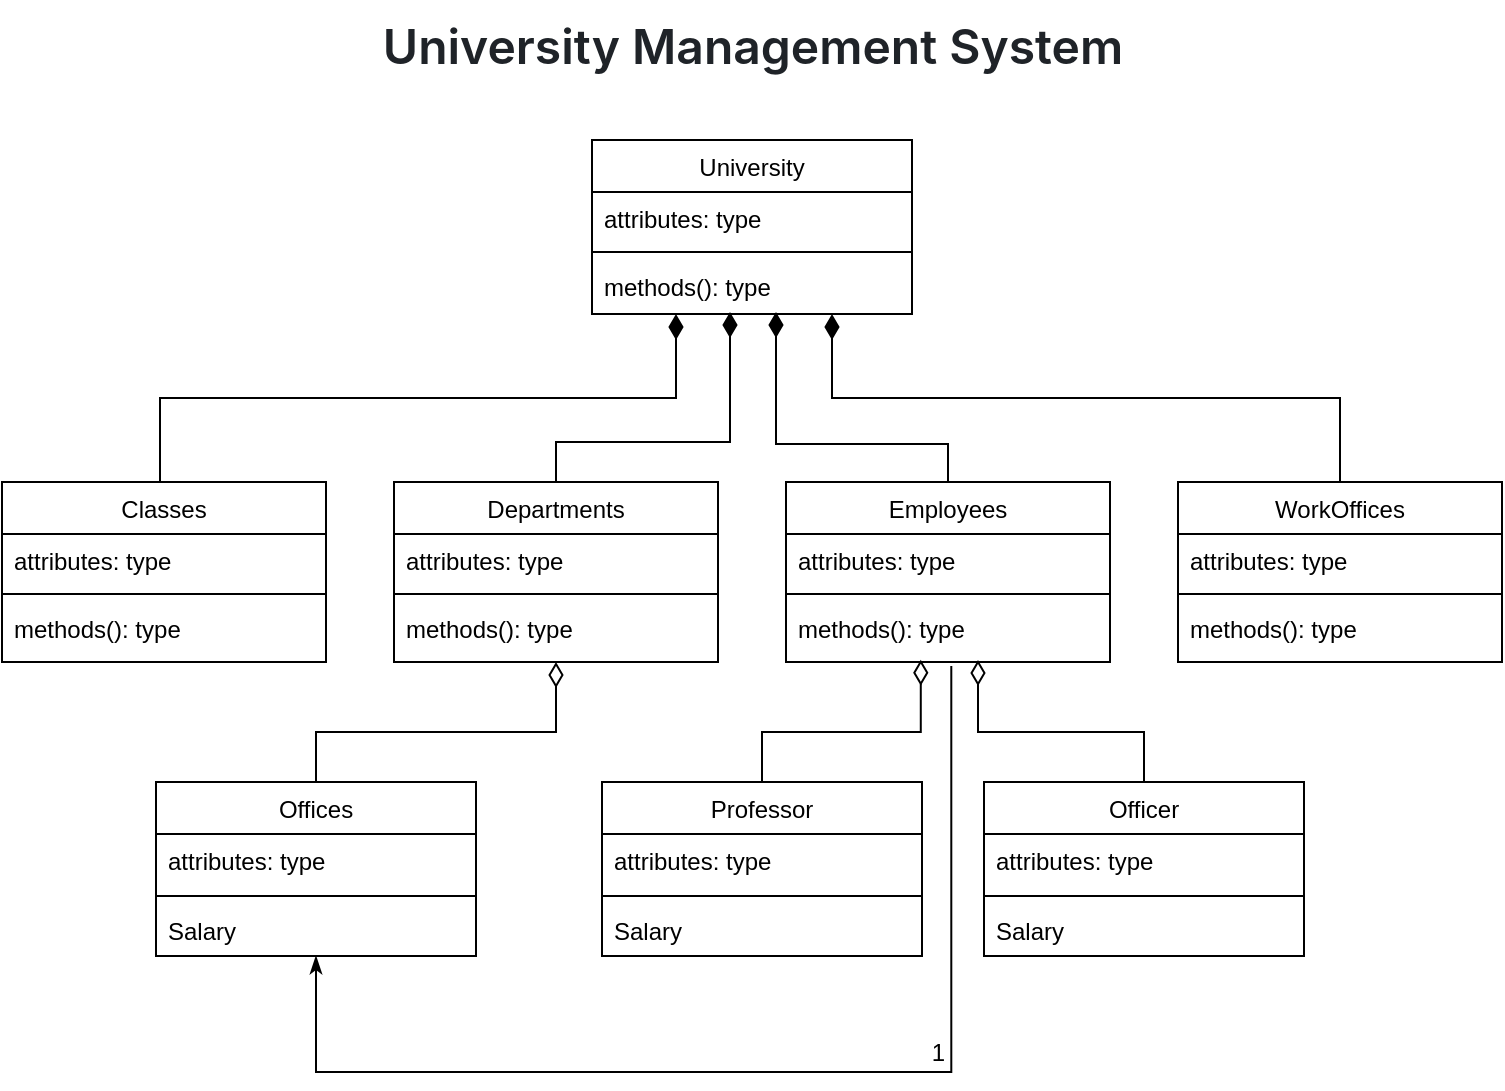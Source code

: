 <mxfile version="21.6.5" type="device">
  <diagram id="C5RBs43oDa-KdzZeNtuy" name="Page-1">
    <mxGraphModel dx="1912" dy="1061" grid="0" gridSize="6" guides="1" tooltips="1" connect="1" arrows="1" fold="1" page="1" pageScale="1" pageWidth="827" pageHeight="1169" math="0" shadow="0">
      <root>
        <mxCell id="WIyWlLk6GJQsqaUBKTNV-0" />
        <mxCell id="WIyWlLk6GJQsqaUBKTNV-1" parent="WIyWlLk6GJQsqaUBKTNV-0" />
        <mxCell id="zkfFHV4jXpPFQw0GAbJ--6" value="Departments" style="swimlane;fontStyle=0;align=center;verticalAlign=top;childLayout=stackLayout;horizontal=1;startSize=26;horizontalStack=0;resizeParent=1;resizeLast=0;collapsible=1;marginBottom=0;rounded=0;shadow=0;strokeWidth=1;" parent="WIyWlLk6GJQsqaUBKTNV-1" vertex="1">
          <mxGeometry x="235" y="275" width="162" height="90" as="geometry">
            <mxRectangle x="130" y="380" width="160" height="26" as="alternateBounds" />
          </mxGeometry>
        </mxCell>
        <mxCell id="zkfFHV4jXpPFQw0GAbJ--7" value="attributes: type" style="text;align=left;verticalAlign=top;spacingLeft=4;spacingRight=4;overflow=hidden;rotatable=0;points=[[0,0.5],[1,0.5]];portConstraint=eastwest;" parent="zkfFHV4jXpPFQw0GAbJ--6" vertex="1">
          <mxGeometry y="26" width="162" height="26" as="geometry" />
        </mxCell>
        <mxCell id="zkfFHV4jXpPFQw0GAbJ--9" value="" style="line;html=1;strokeWidth=1;align=left;verticalAlign=middle;spacingTop=-1;spacingLeft=3;spacingRight=3;rotatable=0;labelPosition=right;points=[];portConstraint=eastwest;" parent="zkfFHV4jXpPFQw0GAbJ--6" vertex="1">
          <mxGeometry y="52" width="162" height="8" as="geometry" />
        </mxCell>
        <mxCell id="yAeru2RYCnGaD4-Axer7-4" value="methods(): type" style="text;align=left;verticalAlign=top;spacingLeft=4;spacingRight=4;overflow=hidden;rotatable=0;points=[[0,0.5],[1,0.5]];portConstraint=eastwest;" vertex="1" parent="zkfFHV4jXpPFQw0GAbJ--6">
          <mxGeometry y="60" width="162" height="26" as="geometry" />
        </mxCell>
        <mxCell id="zkfFHV4jXpPFQw0GAbJ--12" value="" style="endArrow=diamondThin;endSize=10;endFill=1;shadow=0;strokeWidth=1;rounded=0;edgeStyle=elbowEdgeStyle;elbow=vertical;" parent="WIyWlLk6GJQsqaUBKTNV-1" edge="1">
          <mxGeometry width="160" relative="1" as="geometry">
            <mxPoint x="118" y="275" as="sourcePoint" />
            <mxPoint x="376" y="191" as="targetPoint" />
            <Array as="points" />
          </mxGeometry>
        </mxCell>
        <mxCell id="zkfFHV4jXpPFQw0GAbJ--13" value="Professor" style="swimlane;fontStyle=0;align=center;verticalAlign=top;childLayout=stackLayout;horizontal=1;startSize=26;horizontalStack=0;resizeParent=1;resizeLast=0;collapsible=1;marginBottom=0;rounded=0;shadow=0;strokeWidth=1;" parent="WIyWlLk6GJQsqaUBKTNV-1" vertex="1">
          <mxGeometry x="339" y="425" width="160" height="87" as="geometry">
            <mxRectangle x="340" y="380" width="170" height="26" as="alternateBounds" />
          </mxGeometry>
        </mxCell>
        <mxCell id="zkfFHV4jXpPFQw0GAbJ--1" value="attributes: type" style="text;align=left;verticalAlign=top;spacingLeft=4;spacingRight=4;overflow=hidden;rotatable=0;points=[[0,0.5],[1,0.5]];portConstraint=eastwest;" parent="zkfFHV4jXpPFQw0GAbJ--13" vertex="1">
          <mxGeometry y="26" width="160" height="27" as="geometry" />
        </mxCell>
        <mxCell id="zkfFHV4jXpPFQw0GAbJ--15" value="" style="line;html=1;strokeWidth=1;align=left;verticalAlign=middle;spacingTop=-1;spacingLeft=3;spacingRight=3;rotatable=0;labelPosition=right;points=[];portConstraint=eastwest;" parent="zkfFHV4jXpPFQw0GAbJ--13" vertex="1">
          <mxGeometry y="53" width="160" height="8" as="geometry" />
        </mxCell>
        <mxCell id="zkfFHV4jXpPFQw0GAbJ--14" value="Salary" style="text;align=left;verticalAlign=top;spacingLeft=4;spacingRight=4;overflow=hidden;rotatable=0;points=[[0,0.5],[1,0.5]];portConstraint=eastwest;" parent="zkfFHV4jXpPFQw0GAbJ--13" vertex="1">
          <mxGeometry y="61" width="160" height="26" as="geometry" />
        </mxCell>
        <mxCell id="zkfFHV4jXpPFQw0GAbJ--16" value="" style="endArrow=diamondThin;endSize=10;endFill=0;shadow=0;strokeWidth=1;rounded=0;edgeStyle=elbowEdgeStyle;elbow=vertical;exitX=0.5;exitY=0;exitDx=0;exitDy=0;entryX=0.416;entryY=1.11;entryDx=0;entryDy=0;entryPerimeter=0;" parent="WIyWlLk6GJQsqaUBKTNV-1" source="zkfFHV4jXpPFQw0GAbJ--13" target="yAeru2RYCnGaD4-Axer7-24" edge="1">
          <mxGeometry width="160" relative="1" as="geometry">
            <mxPoint x="-25" y="607" as="sourcePoint" />
            <mxPoint x="493" y="366" as="targetPoint" />
            <Array as="points">
              <mxPoint x="454" y="400" />
            </Array>
          </mxGeometry>
        </mxCell>
        <mxCell id="yAeru2RYCnGaD4-Axer7-0" value="&lt;h1 style=&quot;box-sizing: border-box; margin-right: 0px; margin-bottom: 16px; margin-left: 0px; font-weight: var(--base-text-weight-semibold, 600); line-height: 1.25; padding-bottom: 0.3em; border-bottom: 1px solid var(--borderColor-muted, var(--color-border-muted)); color: rgb(31, 35, 40); font-family: -apple-system, BlinkMacSystemFont, &amp;quot;Segoe UI&amp;quot;, &amp;quot;Noto Sans&amp;quot;, Helvetica, Arial, sans-serif, &amp;quot;Apple Color Emoji&amp;quot;, &amp;quot;Segoe UI Emoji&amp;quot;; text-align: start; background-color: rgb(255, 255, 255); margin-top: 0px !important;&quot; dir=&quot;auto&quot; tabindex=&quot;-1&quot;&gt;University Management System&lt;/h1&gt;&lt;ul style=&quot;box-sizing: border-box; padding-left: 2em; margin-top: 0px; margin-bottom: 16px; color: rgb(31, 35, 40); font-family: -apple-system, BlinkMacSystemFont, &amp;quot;Segoe UI&amp;quot;, &amp;quot;Noto Sans&amp;quot;, Helvetica, Arial, sans-serif, &amp;quot;Apple Color Emoji&amp;quot;, &amp;quot;Segoe UI Emoji&amp;quot;; font-size: 16px; text-align: start; background-color: rgb(255, 255, 255);&quot; dir=&quot;auto&quot;&gt;&lt;/ul&gt;" style="text;html=1;align=center;verticalAlign=middle;resizable=0;points=[];autosize=1;strokeColor=none;fillColor=none;" vertex="1" parent="WIyWlLk6GJQsqaUBKTNV-1">
          <mxGeometry x="229" y="34" width="370" height="70" as="geometry" />
        </mxCell>
        <mxCell id="yAeru2RYCnGaD4-Axer7-5" value="University" style="swimlane;fontStyle=0;align=center;verticalAlign=top;childLayout=stackLayout;horizontal=1;startSize=26;horizontalStack=0;resizeParent=1;resizeLast=0;collapsible=1;marginBottom=0;rounded=0;shadow=0;strokeWidth=1;" vertex="1" parent="WIyWlLk6GJQsqaUBKTNV-1">
          <mxGeometry x="334" y="104" width="160" height="87" as="geometry">
            <mxRectangle x="130" y="380" width="160" height="26" as="alternateBounds" />
          </mxGeometry>
        </mxCell>
        <mxCell id="yAeru2RYCnGaD4-Axer7-6" value="attributes: type" style="text;align=left;verticalAlign=top;spacingLeft=4;spacingRight=4;overflow=hidden;rotatable=0;points=[[0,0.5],[1,0.5]];portConstraint=eastwest;" vertex="1" parent="yAeru2RYCnGaD4-Axer7-5">
          <mxGeometry y="26" width="160" height="26" as="geometry" />
        </mxCell>
        <mxCell id="yAeru2RYCnGaD4-Axer7-7" value="" style="line;html=1;strokeWidth=1;align=left;verticalAlign=middle;spacingTop=-1;spacingLeft=3;spacingRight=3;rotatable=0;labelPosition=right;points=[];portConstraint=eastwest;" vertex="1" parent="yAeru2RYCnGaD4-Axer7-5">
          <mxGeometry y="52" width="160" height="8" as="geometry" />
        </mxCell>
        <mxCell id="yAeru2RYCnGaD4-Axer7-8" value="methods(): type" style="text;align=left;verticalAlign=top;spacingLeft=4;spacingRight=4;overflow=hidden;rotatable=0;points=[[0,0.5],[1,0.5]];portConstraint=eastwest;" vertex="1" parent="yAeru2RYCnGaD4-Axer7-5">
          <mxGeometry y="60" width="160" height="26" as="geometry" />
        </mxCell>
        <mxCell id="yAeru2RYCnGaD4-Axer7-9" value="Classes" style="swimlane;fontStyle=0;align=center;verticalAlign=top;childLayout=stackLayout;horizontal=1;startSize=26;horizontalStack=0;resizeParent=1;resizeLast=0;collapsible=1;marginBottom=0;rounded=0;shadow=0;strokeWidth=1;" vertex="1" parent="WIyWlLk6GJQsqaUBKTNV-1">
          <mxGeometry x="39" y="275" width="162" height="90" as="geometry">
            <mxRectangle x="130" y="380" width="160" height="26" as="alternateBounds" />
          </mxGeometry>
        </mxCell>
        <mxCell id="yAeru2RYCnGaD4-Axer7-10" value="attributes: type" style="text;align=left;verticalAlign=top;spacingLeft=4;spacingRight=4;overflow=hidden;rotatable=0;points=[[0,0.5],[1,0.5]];portConstraint=eastwest;" vertex="1" parent="yAeru2RYCnGaD4-Axer7-9">
          <mxGeometry y="26" width="162" height="26" as="geometry" />
        </mxCell>
        <mxCell id="yAeru2RYCnGaD4-Axer7-11" value="" style="line;html=1;strokeWidth=1;align=left;verticalAlign=middle;spacingTop=-1;spacingLeft=3;spacingRight=3;rotatable=0;labelPosition=right;points=[];portConstraint=eastwest;" vertex="1" parent="yAeru2RYCnGaD4-Axer7-9">
          <mxGeometry y="52" width="162" height="8" as="geometry" />
        </mxCell>
        <mxCell id="yAeru2RYCnGaD4-Axer7-12" value="methods(): type" style="text;align=left;verticalAlign=top;spacingLeft=4;spacingRight=4;overflow=hidden;rotatable=0;points=[[0,0.5],[1,0.5]];portConstraint=eastwest;" vertex="1" parent="yAeru2RYCnGaD4-Axer7-9">
          <mxGeometry y="60" width="162" height="26" as="geometry" />
        </mxCell>
        <mxCell id="yAeru2RYCnGaD4-Axer7-17" value="WorkOffices" style="swimlane;fontStyle=0;align=center;verticalAlign=top;childLayout=stackLayout;horizontal=1;startSize=26;horizontalStack=0;resizeParent=1;resizeLast=0;collapsible=1;marginBottom=0;rounded=0;shadow=0;strokeWidth=1;" vertex="1" parent="WIyWlLk6GJQsqaUBKTNV-1">
          <mxGeometry x="627" y="275" width="162" height="90" as="geometry">
            <mxRectangle x="130" y="380" width="160" height="26" as="alternateBounds" />
          </mxGeometry>
        </mxCell>
        <mxCell id="yAeru2RYCnGaD4-Axer7-18" value="attributes: type" style="text;align=left;verticalAlign=top;spacingLeft=4;spacingRight=4;overflow=hidden;rotatable=0;points=[[0,0.5],[1,0.5]];portConstraint=eastwest;" vertex="1" parent="yAeru2RYCnGaD4-Axer7-17">
          <mxGeometry y="26" width="162" height="26" as="geometry" />
        </mxCell>
        <mxCell id="yAeru2RYCnGaD4-Axer7-19" value="" style="line;html=1;strokeWidth=1;align=left;verticalAlign=middle;spacingTop=-1;spacingLeft=3;spacingRight=3;rotatable=0;labelPosition=right;points=[];portConstraint=eastwest;" vertex="1" parent="yAeru2RYCnGaD4-Axer7-17">
          <mxGeometry y="52" width="162" height="8" as="geometry" />
        </mxCell>
        <mxCell id="yAeru2RYCnGaD4-Axer7-20" value="methods(): type" style="text;align=left;verticalAlign=top;spacingLeft=4;spacingRight=4;overflow=hidden;rotatable=0;points=[[0,0.5],[1,0.5]];portConstraint=eastwest;" vertex="1" parent="yAeru2RYCnGaD4-Axer7-17">
          <mxGeometry y="60" width="162" height="26" as="geometry" />
        </mxCell>
        <mxCell id="yAeru2RYCnGaD4-Axer7-21" value="Employees" style="swimlane;fontStyle=0;align=center;verticalAlign=top;childLayout=stackLayout;horizontal=1;startSize=26;horizontalStack=0;resizeParent=1;resizeLast=0;collapsible=1;marginBottom=0;rounded=0;shadow=0;strokeWidth=1;" vertex="1" parent="WIyWlLk6GJQsqaUBKTNV-1">
          <mxGeometry x="431" y="275" width="162" height="90" as="geometry">
            <mxRectangle x="130" y="380" width="160" height="26" as="alternateBounds" />
          </mxGeometry>
        </mxCell>
        <mxCell id="yAeru2RYCnGaD4-Axer7-22" value="attributes: type" style="text;align=left;verticalAlign=top;spacingLeft=4;spacingRight=4;overflow=hidden;rotatable=0;points=[[0,0.5],[1,0.5]];portConstraint=eastwest;" vertex="1" parent="yAeru2RYCnGaD4-Axer7-21">
          <mxGeometry y="26" width="162" height="26" as="geometry" />
        </mxCell>
        <mxCell id="yAeru2RYCnGaD4-Axer7-23" value="" style="line;html=1;strokeWidth=1;align=left;verticalAlign=middle;spacingTop=-1;spacingLeft=3;spacingRight=3;rotatable=0;labelPosition=right;points=[];portConstraint=eastwest;" vertex="1" parent="yAeru2RYCnGaD4-Axer7-21">
          <mxGeometry y="52" width="162" height="8" as="geometry" />
        </mxCell>
        <mxCell id="yAeru2RYCnGaD4-Axer7-24" value="methods(): type" style="text;align=left;verticalAlign=top;spacingLeft=4;spacingRight=4;overflow=hidden;rotatable=0;points=[[0,0.5],[1,0.5]];portConstraint=eastwest;" vertex="1" parent="yAeru2RYCnGaD4-Axer7-21">
          <mxGeometry y="60" width="162" height="26" as="geometry" />
        </mxCell>
        <mxCell id="yAeru2RYCnGaD4-Axer7-25" value="" style="endArrow=diamondThin;endSize=10;endFill=1;shadow=0;strokeWidth=1;rounded=0;edgeStyle=elbowEdgeStyle;elbow=vertical;exitX=0.5;exitY=0;exitDx=0;exitDy=0;" edge="1" parent="WIyWlLk6GJQsqaUBKTNV-1" source="yAeru2RYCnGaD4-Axer7-21">
          <mxGeometry width="160" relative="1" as="geometry">
            <mxPoint x="513.92" y="269.01" as="sourcePoint" />
            <mxPoint x="426" y="190" as="targetPoint" />
            <Array as="points">
              <mxPoint x="468" y="256" />
            </Array>
          </mxGeometry>
        </mxCell>
        <mxCell id="yAeru2RYCnGaD4-Axer7-26" value="" style="endArrow=diamondThin;endSize=10;endFill=1;shadow=0;strokeWidth=1;rounded=0;edgeStyle=elbowEdgeStyle;elbow=vertical;exitX=0.5;exitY=0;exitDx=0;exitDy=0;" edge="1" parent="WIyWlLk6GJQsqaUBKTNV-1" source="zkfFHV4jXpPFQw0GAbJ--6" target="yAeru2RYCnGaD4-Axer7-8">
          <mxGeometry width="160" relative="1" as="geometry">
            <mxPoint x="130" y="287" as="sourcePoint" />
            <mxPoint x="401" y="211" as="targetPoint" />
            <Array as="points">
              <mxPoint x="403" y="255" />
            </Array>
          </mxGeometry>
        </mxCell>
        <mxCell id="yAeru2RYCnGaD4-Axer7-28" value="" style="endArrow=diamondThin;endSize=10;endFill=1;shadow=0;strokeWidth=1;rounded=0;edgeStyle=elbowEdgeStyle;elbow=vertical;exitX=0.5;exitY=0;exitDx=0;exitDy=0;entryX=0.75;entryY=1;entryDx=0;entryDy=0;" edge="1" parent="WIyWlLk6GJQsqaUBKTNV-1" source="yAeru2RYCnGaD4-Axer7-17" target="yAeru2RYCnGaD4-Axer7-5">
          <mxGeometry width="160" relative="1" as="geometry">
            <mxPoint x="124" y="281" as="sourcePoint" />
            <mxPoint x="382" y="197" as="targetPoint" />
            <Array as="points" />
          </mxGeometry>
        </mxCell>
        <mxCell id="yAeru2RYCnGaD4-Axer7-29" value="Officer" style="swimlane;fontStyle=0;align=center;verticalAlign=top;childLayout=stackLayout;horizontal=1;startSize=26;horizontalStack=0;resizeParent=1;resizeLast=0;collapsible=1;marginBottom=0;rounded=0;shadow=0;strokeWidth=1;" vertex="1" parent="WIyWlLk6GJQsqaUBKTNV-1">
          <mxGeometry x="530" y="425" width="160" height="87" as="geometry">
            <mxRectangle x="340" y="380" width="170" height="26" as="alternateBounds" />
          </mxGeometry>
        </mxCell>
        <mxCell id="yAeru2RYCnGaD4-Axer7-30" value="attributes: type" style="text;align=left;verticalAlign=top;spacingLeft=4;spacingRight=4;overflow=hidden;rotatable=0;points=[[0,0.5],[1,0.5]];portConstraint=eastwest;" vertex="1" parent="yAeru2RYCnGaD4-Axer7-29">
          <mxGeometry y="26" width="160" height="27" as="geometry" />
        </mxCell>
        <mxCell id="yAeru2RYCnGaD4-Axer7-31" value="" style="line;html=1;strokeWidth=1;align=left;verticalAlign=middle;spacingTop=-1;spacingLeft=3;spacingRight=3;rotatable=0;labelPosition=right;points=[];portConstraint=eastwest;" vertex="1" parent="yAeru2RYCnGaD4-Axer7-29">
          <mxGeometry y="53" width="160" height="8" as="geometry" />
        </mxCell>
        <mxCell id="yAeru2RYCnGaD4-Axer7-32" value="Salary" style="text;align=left;verticalAlign=top;spacingLeft=4;spacingRight=4;overflow=hidden;rotatable=0;points=[[0,0.5],[1,0.5]];portConstraint=eastwest;" vertex="1" parent="yAeru2RYCnGaD4-Axer7-29">
          <mxGeometry y="61" width="160" height="26" as="geometry" />
        </mxCell>
        <mxCell id="yAeru2RYCnGaD4-Axer7-33" value="" style="endArrow=diamondThin;endSize=10;endFill=0;shadow=0;strokeWidth=1;rounded=0;edgeStyle=elbowEdgeStyle;elbow=vertical;exitX=0.5;exitY=0;exitDx=0;exitDy=0;" edge="1" parent="WIyWlLk6GJQsqaUBKTNV-1" source="yAeru2RYCnGaD4-Axer7-29">
          <mxGeometry width="160" relative="1" as="geometry">
            <mxPoint x="425" y="431" as="sourcePoint" />
            <mxPoint x="527" y="364" as="targetPoint" />
            <Array as="points">
              <mxPoint x="567" y="400" />
              <mxPoint x="563" y="397" />
            </Array>
          </mxGeometry>
        </mxCell>
        <mxCell id="yAeru2RYCnGaD4-Axer7-34" value="Offices" style="swimlane;fontStyle=0;align=center;verticalAlign=top;childLayout=stackLayout;horizontal=1;startSize=26;horizontalStack=0;resizeParent=1;resizeLast=0;collapsible=1;marginBottom=0;rounded=0;shadow=0;strokeWidth=1;" vertex="1" parent="WIyWlLk6GJQsqaUBKTNV-1">
          <mxGeometry x="116" y="425" width="160" height="87" as="geometry">
            <mxRectangle x="340" y="380" width="170" height="26" as="alternateBounds" />
          </mxGeometry>
        </mxCell>
        <mxCell id="yAeru2RYCnGaD4-Axer7-35" value="attributes: type" style="text;align=left;verticalAlign=top;spacingLeft=4;spacingRight=4;overflow=hidden;rotatable=0;points=[[0,0.5],[1,0.5]];portConstraint=eastwest;" vertex="1" parent="yAeru2RYCnGaD4-Axer7-34">
          <mxGeometry y="26" width="160" height="27" as="geometry" />
        </mxCell>
        <mxCell id="yAeru2RYCnGaD4-Axer7-36" value="" style="line;html=1;strokeWidth=1;align=left;verticalAlign=middle;spacingTop=-1;spacingLeft=3;spacingRight=3;rotatable=0;labelPosition=right;points=[];portConstraint=eastwest;" vertex="1" parent="yAeru2RYCnGaD4-Axer7-34">
          <mxGeometry y="53" width="160" height="8" as="geometry" />
        </mxCell>
        <mxCell id="yAeru2RYCnGaD4-Axer7-37" value="Salary" style="text;align=left;verticalAlign=top;spacingLeft=4;spacingRight=4;overflow=hidden;rotatable=0;points=[[0,0.5],[1,0.5]];portConstraint=eastwest;" vertex="1" parent="yAeru2RYCnGaD4-Axer7-34">
          <mxGeometry y="61" width="160" height="26" as="geometry" />
        </mxCell>
        <mxCell id="yAeru2RYCnGaD4-Axer7-38" value="" style="endArrow=diamondThin;endSize=10;endFill=0;shadow=0;strokeWidth=1;rounded=0;edgeStyle=elbowEdgeStyle;elbow=vertical;exitX=0.5;exitY=0;exitDx=0;exitDy=0;entryX=0.5;entryY=1;entryDx=0;entryDy=0;" edge="1" parent="WIyWlLk6GJQsqaUBKTNV-1" source="yAeru2RYCnGaD4-Axer7-34" target="zkfFHV4jXpPFQw0GAbJ--6">
          <mxGeometry width="160" relative="1" as="geometry">
            <mxPoint x="193" y="425" as="sourcePoint" />
            <mxPoint x="272" y="364" as="targetPoint" />
            <Array as="points">
              <mxPoint x="228" y="400" />
            </Array>
          </mxGeometry>
        </mxCell>
        <mxCell id="yAeru2RYCnGaD4-Axer7-39" value="" style="endArrow=classicThin;endFill=1;shadow=0;strokeWidth=1;rounded=0;edgeStyle=elbowEdgeStyle;elbow=vertical;exitX=0.004;exitY=0.208;exitDx=0;exitDy=0;exitPerimeter=0;entryX=0.5;entryY=1;entryDx=0;entryDy=0;" edge="1" parent="WIyWlLk6GJQsqaUBKTNV-1" target="yAeru2RYCnGaD4-Axer7-34">
          <mxGeometry width="160" relative="1" as="geometry">
            <mxPoint x="513.648" y="367.004" as="sourcePoint" />
            <mxPoint x="206" y="528" as="targetPoint" />
            <Array as="points">
              <mxPoint x="438" y="570" />
            </Array>
          </mxGeometry>
        </mxCell>
        <mxCell id="yAeru2RYCnGaD4-Axer7-47" value="1" style="resizable=0;align=right;verticalAlign=bottom;labelBackgroundColor=none;fontSize=12;" connectable="0" vertex="1" parent="WIyWlLk6GJQsqaUBKTNV-1">
          <mxGeometry x="511.996" y="569" as="geometry" />
        </mxCell>
      </root>
    </mxGraphModel>
  </diagram>
</mxfile>
